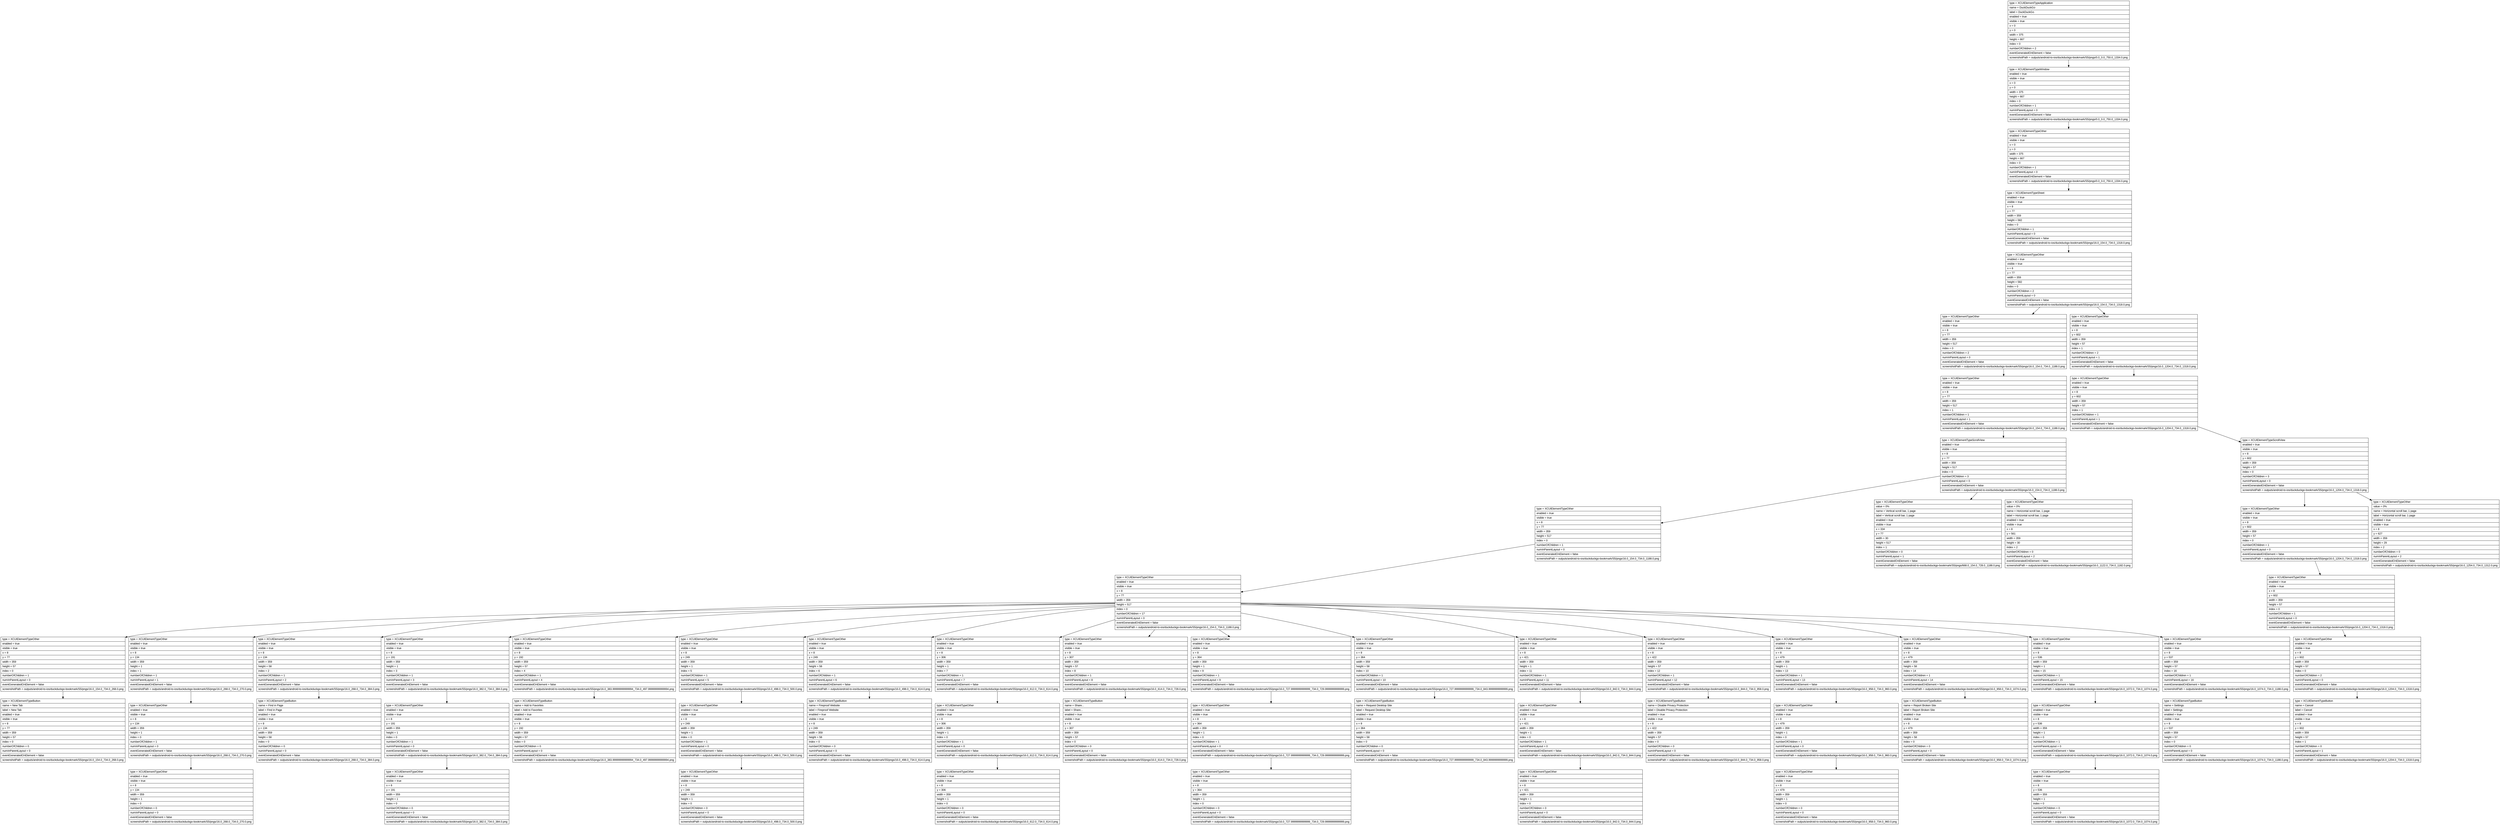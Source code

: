 digraph Layout {

	node [shape=record fontname=Arial];

	0	[label="{type = XCUIElementTypeApplication\l|name = DuckDuckGo\l|label = DuckDuckGo\l|enabled = true\l|visible = true\l|x = 0\l|y = 0\l|width = 375\l|height = 667\l|index = 0\l|numberOfChildren = 2\l|eventGeneratedOnElement = false \l|screenshotPath = outputs/android-to-ios/duckduckgo-bookmark/S5/pngs/0.0_0.0_750.0_1334.0.png\l}"]
	1	[label="{type = XCUIElementTypeWindow\l|enabled = true\l|visible = true\l|x = 0\l|y = 0\l|width = 375\l|height = 667\l|index = 0\l|numberOfChildren = 1\l|numInParentLayout = 0\l|eventGeneratedOnElement = false \l|screenshotPath = outputs/android-to-ios/duckduckgo-bookmark/S5/pngs/0.0_0.0_750.0_1334.0.png\l}"]
	2	[label="{type = XCUIElementTypeOther\l|enabled = true\l|visible = true\l|x = 0\l|y = 0\l|width = 375\l|height = 667\l|index = 0\l|numberOfChildren = 1\l|numInParentLayout = 0\l|eventGeneratedOnElement = false \l|screenshotPath = outputs/android-to-ios/duckduckgo-bookmark/S5/pngs/0.0_0.0_750.0_1334.0.png\l}"]
	3	[label="{type = XCUIElementTypeSheet\l|enabled = true\l|visible = true\l|x = 8\l|y = 77\l|width = 359\l|height = 582\l|index = 0\l|numberOfChildren = 1\l|numInParentLayout = 0\l|eventGeneratedOnElement = false \l|screenshotPath = outputs/android-to-ios/duckduckgo-bookmark/S5/pngs/16.0_154.0_734.0_1318.0.png\l}"]
	4	[label="{type = XCUIElementTypeOther\l|enabled = true\l|visible = true\l|x = 8\l|y = 77\l|width = 359\l|height = 582\l|index = 0\l|numberOfChildren = 2\l|numInParentLayout = 0\l|eventGeneratedOnElement = false \l|screenshotPath = outputs/android-to-ios/duckduckgo-bookmark/S5/pngs/16.0_154.0_734.0_1318.0.png\l}"]
	5	[label="{type = XCUIElementTypeOther\l|enabled = true\l|visible = true\l|x = 8\l|y = 77\l|width = 359\l|height = 517\l|index = 0\l|numberOfChildren = 2\l|numInParentLayout = 0\l|eventGeneratedOnElement = false \l|screenshotPath = outputs/android-to-ios/duckduckgo-bookmark/S5/pngs/16.0_154.0_734.0_1188.0.png\l}"]
	6	[label="{type = XCUIElementTypeOther\l|enabled = true\l|visible = true\l|x = 8\l|y = 602\l|width = 359\l|height = 57\l|index = 1\l|numberOfChildren = 2\l|numInParentLayout = 1\l|eventGeneratedOnElement = false \l|screenshotPath = outputs/android-to-ios/duckduckgo-bookmark/S5/pngs/16.0_1204.0_734.0_1318.0.png\l}"]
	7	[label="{type = XCUIElementTypeOther\l|enabled = true\l|visible = true\l|x = 8\l|y = 77\l|width = 359\l|height = 517\l|index = 1\l|numberOfChildren = 1\l|numInParentLayout = 1\l|eventGeneratedOnElement = false \l|screenshotPath = outputs/android-to-ios/duckduckgo-bookmark/S5/pngs/16.0_154.0_734.0_1188.0.png\l}"]
	8	[label="{type = XCUIElementTypeOther\l|enabled = true\l|visible = true\l|x = 8\l|y = 602\l|width = 359\l|height = 57\l|index = 1\l|numberOfChildren = 1\l|numInParentLayout = 1\l|eventGeneratedOnElement = false \l|screenshotPath = outputs/android-to-ios/duckduckgo-bookmark/S5/pngs/16.0_1204.0_734.0_1318.0.png\l}"]
	9	[label="{type = XCUIElementTypeScrollView\l|enabled = true\l|visible = true\l|x = 8\l|y = 77\l|width = 359\l|height = 517\l|index = 0\l|numberOfChildren = 3\l|numInParentLayout = 0\l|eventGeneratedOnElement = false \l|screenshotPath = outputs/android-to-ios/duckduckgo-bookmark/S5/pngs/16.0_154.0_734.0_1188.0.png\l}"]
	10	[label="{type = XCUIElementTypeScrollView\l|enabled = true\l|visible = true\l|x = 8\l|y = 602\l|width = 359\l|height = 57\l|index = 0\l|numberOfChildren = 3\l|numInParentLayout = 0\l|eventGeneratedOnElement = false \l|screenshotPath = outputs/android-to-ios/duckduckgo-bookmark/S5/pngs/16.0_1204.0_734.0_1318.0.png\l}"]
	11	[label="{type = XCUIElementTypeOther\l|enabled = true\l|visible = true\l|x = 8\l|y = 77\l|width = 359\l|height = 517\l|index = 0\l|numberOfChildren = 1\l|numInParentLayout = 0\l|eventGeneratedOnElement = false \l|screenshotPath = outputs/android-to-ios/duckduckgo-bookmark/S5/pngs/16.0_154.0_734.0_1188.0.png\l}"]
	12	[label="{type = XCUIElementTypeOther\l|value = 0%\l|name = Vertical scroll bar, 1 page\l|label = Vertical scroll bar, 1 page\l|enabled = true\l|visible = true\l|x = 334\l|y = 77\l|width = 30\l|height = 517\l|index = 1\l|numberOfChildren = 0\l|numInParentLayout = 1\l|eventGeneratedOnElement = false \l|screenshotPath = outputs/android-to-ios/duckduckgo-bookmark/S5/pngs/668.0_154.0_728.0_1188.0.png\l}"]
	13	[label="{type = XCUIElementTypeOther\l|value = 0%\l|name = Horizontal scroll bar, 1 page\l|label = Horizontal scroll bar, 1 page\l|enabled = true\l|visible = true\l|x = 8\l|y = 561\l|width = 359\l|height = 30\l|index = 2\l|numberOfChildren = 0\l|numInParentLayout = 2\l|eventGeneratedOnElement = false \l|screenshotPath = outputs/android-to-ios/duckduckgo-bookmark/S5/pngs/16.0_1122.0_734.0_1182.0.png\l}"]
	14	[label="{type = XCUIElementTypeOther\l|enabled = true\l|visible = true\l|x = 8\l|y = 602\l|width = 359\l|height = 57\l|index = 0\l|numberOfChildren = 1\l|numInParentLayout = 0\l|eventGeneratedOnElement = false \l|screenshotPath = outputs/android-to-ios/duckduckgo-bookmark/S5/pngs/16.0_1204.0_734.0_1318.0.png\l}"]
	15	[label="{type = XCUIElementTypeOther\l|value = 0%\l|name = Horizontal scroll bar, 1 page\l|label = Horizontal scroll bar, 1 page\l|enabled = true\l|visible = true\l|x = 8\l|y = 627\l|width = 359\l|height = 29\l|index = 2\l|numberOfChildren = 0\l|numInParentLayout = 2\l|eventGeneratedOnElement = false \l|screenshotPath = outputs/android-to-ios/duckduckgo-bookmark/S5/pngs/16.0_1254.0_734.0_1312.0.png\l}"]
	16	[label="{type = XCUIElementTypeOther\l|enabled = true\l|visible = true\l|x = 8\l|y = 77\l|width = 359\l|height = 517\l|index = 0\l|numberOfChildren = 17\l|numInParentLayout = 0\l|eventGeneratedOnElement = false \l|screenshotPath = outputs/android-to-ios/duckduckgo-bookmark/S5/pngs/16.0_154.0_734.0_1188.0.png\l}"]
	17	[label="{type = XCUIElementTypeOther\l|enabled = true\l|visible = true\l|x = 8\l|y = 602\l|width = 359\l|height = 57\l|index = 0\l|numberOfChildren = 1\l|numInParentLayout = 0\l|eventGeneratedOnElement = false \l|screenshotPath = outputs/android-to-ios/duckduckgo-bookmark/S5/pngs/16.0_1204.0_734.0_1318.0.png\l}"]
	18	[label="{type = XCUIElementTypeOther\l|enabled = true\l|visible = true\l|x = 8\l|y = 77\l|width = 359\l|height = 57\l|index = 0\l|numberOfChildren = 1\l|numInParentLayout = 0\l|eventGeneratedOnElement = false \l|screenshotPath = outputs/android-to-ios/duckduckgo-bookmark/S5/pngs/16.0_154.0_734.0_268.0.png\l}"]
	19	[label="{type = XCUIElementTypeOther\l|enabled = true\l|visible = true\l|x = 8\l|y = 134\l|width = 359\l|height = 1\l|index = 1\l|numberOfChildren = 1\l|numInParentLayout = 1\l|eventGeneratedOnElement = false \l|screenshotPath = outputs/android-to-ios/duckduckgo-bookmark/S5/pngs/16.0_268.0_734.0_270.0.png\l}"]
	20	[label="{type = XCUIElementTypeOther\l|enabled = true\l|visible = true\l|x = 8\l|y = 134\l|width = 359\l|height = 58\l|index = 2\l|numberOfChildren = 1\l|numInParentLayout = 2\l|eventGeneratedOnElement = false \l|screenshotPath = outputs/android-to-ios/duckduckgo-bookmark/S5/pngs/16.0_268.0_734.0_384.0.png\l}"]
	21	[label="{type = XCUIElementTypeOther\l|enabled = true\l|visible = true\l|x = 8\l|y = 191\l|width = 359\l|height = 1\l|index = 3\l|numberOfChildren = 1\l|numInParentLayout = 3\l|eventGeneratedOnElement = false \l|screenshotPath = outputs/android-to-ios/duckduckgo-bookmark/S5/pngs/16.0_382.0_734.0_384.0.png\l}"]
	22	[label="{type = XCUIElementTypeOther\l|enabled = true\l|visible = true\l|x = 8\l|y = 192\l|width = 359\l|height = 57\l|index = 4\l|numberOfChildren = 1\l|numInParentLayout = 4\l|eventGeneratedOnElement = false \l|screenshotPath = outputs/android-to-ios/duckduckgo-bookmark/S5/pngs/16.0_383.99999999999994_734.0_497.99999999999994.png\l}"]
	23	[label="{type = XCUIElementTypeOther\l|enabled = true\l|visible = true\l|x = 8\l|y = 249\l|width = 359\l|height = 1\l|index = 5\l|numberOfChildren = 1\l|numInParentLayout = 5\l|eventGeneratedOnElement = false \l|screenshotPath = outputs/android-to-ios/duckduckgo-bookmark/S5/pngs/16.0_498.0_734.0_500.0.png\l}"]
	24	[label="{type = XCUIElementTypeOther\l|enabled = true\l|visible = true\l|x = 8\l|y = 249\l|width = 359\l|height = 58\l|index = 6\l|numberOfChildren = 1\l|numInParentLayout = 6\l|eventGeneratedOnElement = false \l|screenshotPath = outputs/android-to-ios/duckduckgo-bookmark/S5/pngs/16.0_498.0_734.0_614.0.png\l}"]
	25	[label="{type = XCUIElementTypeOther\l|enabled = true\l|visible = true\l|x = 8\l|y = 306\l|width = 359\l|height = 1\l|index = 7\l|numberOfChildren = 1\l|numInParentLayout = 7\l|eventGeneratedOnElement = false \l|screenshotPath = outputs/android-to-ios/duckduckgo-bookmark/S5/pngs/16.0_612.0_734.0_614.0.png\l}"]
	26	[label="{type = XCUIElementTypeOther\l|enabled = true\l|visible = true\l|x = 8\l|y = 307\l|width = 359\l|height = 57\l|index = 8\l|numberOfChildren = 1\l|numInParentLayout = 8\l|eventGeneratedOnElement = false \l|screenshotPath = outputs/android-to-ios/duckduckgo-bookmark/S5/pngs/16.0_614.0_734.0_728.0.png\l}"]
	27	[label="{type = XCUIElementTypeOther\l|enabled = true\l|visible = true\l|x = 8\l|y = 364\l|width = 359\l|height = 1\l|index = 9\l|numberOfChildren = 1\l|numInParentLayout = 9\l|eventGeneratedOnElement = false \l|screenshotPath = outputs/android-to-ios/duckduckgo-bookmark/S5/pngs/16.0_727.9999999999999_734.0_729.9999999999999.png\l}"]
	28	[label="{type = XCUIElementTypeOther\l|enabled = true\l|visible = true\l|x = 8\l|y = 364\l|width = 359\l|height = 58\l|index = 10\l|numberOfChildren = 1\l|numInParentLayout = 10\l|eventGeneratedOnElement = false \l|screenshotPath = outputs/android-to-ios/duckduckgo-bookmark/S5/pngs/16.0_727.9999999999999_734.0_843.9999999999999.png\l}"]
	29	[label="{type = XCUIElementTypeOther\l|enabled = true\l|visible = true\l|x = 8\l|y = 421\l|width = 359\l|height = 1\l|index = 11\l|numberOfChildren = 1\l|numInParentLayout = 11\l|eventGeneratedOnElement = false \l|screenshotPath = outputs/android-to-ios/duckduckgo-bookmark/S5/pngs/16.0_842.0_734.0_844.0.png\l}"]
	30	[label="{type = XCUIElementTypeOther\l|enabled = true\l|visible = true\l|x = 8\l|y = 422\l|width = 359\l|height = 57\l|index = 12\l|numberOfChildren = 1\l|numInParentLayout = 12\l|eventGeneratedOnElement = false \l|screenshotPath = outputs/android-to-ios/duckduckgo-bookmark/S5/pngs/16.0_844.0_734.0_958.0.png\l}"]
	31	[label="{type = XCUIElementTypeOther\l|enabled = true\l|visible = true\l|x = 8\l|y = 479\l|width = 359\l|height = 1\l|index = 13\l|numberOfChildren = 1\l|numInParentLayout = 13\l|eventGeneratedOnElement = false \l|screenshotPath = outputs/android-to-ios/duckduckgo-bookmark/S5/pngs/16.0_958.0_734.0_960.0.png\l}"]
	32	[label="{type = XCUIElementTypeOther\l|enabled = true\l|visible = true\l|x = 8\l|y = 479\l|width = 359\l|height = 58\l|index = 14\l|numberOfChildren = 1\l|numInParentLayout = 14\l|eventGeneratedOnElement = false \l|screenshotPath = outputs/android-to-ios/duckduckgo-bookmark/S5/pngs/16.0_958.0_734.0_1074.0.png\l}"]
	33	[label="{type = XCUIElementTypeOther\l|enabled = true\l|visible = true\l|x = 8\l|y = 536\l|width = 359\l|height = 1\l|index = 15\l|numberOfChildren = 1\l|numInParentLayout = 15\l|eventGeneratedOnElement = false \l|screenshotPath = outputs/android-to-ios/duckduckgo-bookmark/S5/pngs/16.0_1072.0_734.0_1074.0.png\l}"]
	34	[label="{type = XCUIElementTypeOther\l|enabled = true\l|visible = true\l|x = 8\l|y = 537\l|width = 359\l|height = 57\l|index = 16\l|numberOfChildren = 1\l|numInParentLayout = 16\l|eventGeneratedOnElement = false \l|screenshotPath = outputs/android-to-ios/duckduckgo-bookmark/S5/pngs/16.0_1074.0_734.0_1188.0.png\l}"]
	35	[label="{type = XCUIElementTypeOther\l|enabled = true\l|visible = true\l|x = 8\l|y = 602\l|width = 359\l|height = 57\l|index = 0\l|numberOfChildren = 2\l|numInParentLayout = 0\l|eventGeneratedOnElement = false \l|screenshotPath = outputs/android-to-ios/duckduckgo-bookmark/S5/pngs/16.0_1204.0_734.0_1318.0.png\l}"]
	36	[label="{type = XCUIElementTypeButton\l|name = New Tab\l|label = New Tab\l|enabled = true\l|visible = true\l|x = 8\l|y = 77\l|width = 359\l|height = 57\l|index = 0\l|numberOfChildren = 0\l|numInParentLayout = 0\l|eventGeneratedOnElement = false \l|screenshotPath = outputs/android-to-ios/duckduckgo-bookmark/S5/pngs/16.0_154.0_734.0_268.0.png\l}"]
	37	[label="{type = XCUIElementTypeOther\l|enabled = true\l|visible = true\l|x = 8\l|y = 134\l|width = 359\l|height = 1\l|index = 0\l|numberOfChildren = 1\l|numInParentLayout = 0\l|eventGeneratedOnElement = false \l|screenshotPath = outputs/android-to-ios/duckduckgo-bookmark/S5/pngs/16.0_268.0_734.0_270.0.png\l}"]
	38	[label="{type = XCUIElementTypeButton\l|name = Find in Page\l|label = Find in Page\l|enabled = true\l|visible = true\l|x = 8\l|y = 134\l|width = 359\l|height = 58\l|index = 0\l|numberOfChildren = 0\l|numInParentLayout = 0\l|eventGeneratedOnElement = false \l|screenshotPath = outputs/android-to-ios/duckduckgo-bookmark/S5/pngs/16.0_268.0_734.0_384.0.png\l}"]
	39	[label="{type = XCUIElementTypeOther\l|enabled = true\l|visible = true\l|x = 8\l|y = 191\l|width = 359\l|height = 1\l|index = 0\l|numberOfChildren = 1\l|numInParentLayout = 0\l|eventGeneratedOnElement = false \l|screenshotPath = outputs/android-to-ios/duckduckgo-bookmark/S5/pngs/16.0_382.0_734.0_384.0.png\l}"]
	40	[label="{type = XCUIElementTypeButton\l|name = Add to Favorites\l|label = Add to Favorites\l|enabled = true\l|visible = true\l|x = 8\l|y = 192\l|width = 359\l|height = 57\l|index = 0\l|numberOfChildren = 0\l|numInParentLayout = 0\l|eventGeneratedOnElement = false \l|screenshotPath = outputs/android-to-ios/duckduckgo-bookmark/S5/pngs/16.0_383.99999999999994_734.0_497.99999999999994.png\l}"]
	41	[label="{type = XCUIElementTypeOther\l|enabled = true\l|visible = true\l|x = 8\l|y = 249\l|width = 359\l|height = 1\l|index = 0\l|numberOfChildren = 1\l|numInParentLayout = 0\l|eventGeneratedOnElement = false \l|screenshotPath = outputs/android-to-ios/duckduckgo-bookmark/S5/pngs/16.0_498.0_734.0_500.0.png\l}"]
	42	[label="{type = XCUIElementTypeButton\l|name = Fireproof Website\l|label = Fireproof Website\l|enabled = true\l|visible = true\l|x = 8\l|y = 249\l|width = 359\l|height = 58\l|index = 0\l|numberOfChildren = 0\l|numInParentLayout = 0\l|eventGeneratedOnElement = false \l|screenshotPath = outputs/android-to-ios/duckduckgo-bookmark/S5/pngs/16.0_498.0_734.0_614.0.png\l}"]
	43	[label="{type = XCUIElementTypeOther\l|enabled = true\l|visible = true\l|x = 8\l|y = 306\l|width = 359\l|height = 1\l|index = 0\l|numberOfChildren = 1\l|numInParentLayout = 0\l|eventGeneratedOnElement = false \l|screenshotPath = outputs/android-to-ios/duckduckgo-bookmark/S5/pngs/16.0_612.0_734.0_614.0.png\l}"]
	44	[label="{type = XCUIElementTypeButton\l|name = Share...\l|label = Share...\l|enabled = true\l|visible = true\l|x = 8\l|y = 307\l|width = 359\l|height = 57\l|index = 0\l|numberOfChildren = 0\l|numInParentLayout = 0\l|eventGeneratedOnElement = false \l|screenshotPath = outputs/android-to-ios/duckduckgo-bookmark/S5/pngs/16.0_614.0_734.0_728.0.png\l}"]
	45	[label="{type = XCUIElementTypeOther\l|enabled = true\l|visible = true\l|x = 8\l|y = 364\l|width = 359\l|height = 1\l|index = 0\l|numberOfChildren = 1\l|numInParentLayout = 0\l|eventGeneratedOnElement = false \l|screenshotPath = outputs/android-to-ios/duckduckgo-bookmark/S5/pngs/16.0_727.9999999999999_734.0_729.9999999999999.png\l}"]
	46	[label="{type = XCUIElementTypeButton\l|name = Request Desktop Site\l|label = Request Desktop Site\l|enabled = true\l|visible = true\l|x = 8\l|y = 364\l|width = 359\l|height = 58\l|index = 0\l|numberOfChildren = 0\l|numInParentLayout = 0\l|eventGeneratedOnElement = false \l|screenshotPath = outputs/android-to-ios/duckduckgo-bookmark/S5/pngs/16.0_727.9999999999999_734.0_843.9999999999999.png\l}"]
	47	[label="{type = XCUIElementTypeOther\l|enabled = true\l|visible = true\l|x = 8\l|y = 421\l|width = 359\l|height = 1\l|index = 0\l|numberOfChildren = 1\l|numInParentLayout = 0\l|eventGeneratedOnElement = false \l|screenshotPath = outputs/android-to-ios/duckduckgo-bookmark/S5/pngs/16.0_842.0_734.0_844.0.png\l}"]
	48	[label="{type = XCUIElementTypeButton\l|name = Disable Privacy Protection\l|label = Disable Privacy Protection\l|enabled = true\l|visible = true\l|x = 8\l|y = 422\l|width = 359\l|height = 57\l|index = 0\l|numberOfChildren = 0\l|numInParentLayout = 0\l|eventGeneratedOnElement = false \l|screenshotPath = outputs/android-to-ios/duckduckgo-bookmark/S5/pngs/16.0_844.0_734.0_958.0.png\l}"]
	49	[label="{type = XCUIElementTypeOther\l|enabled = true\l|visible = true\l|x = 8\l|y = 479\l|width = 359\l|height = 1\l|index = 0\l|numberOfChildren = 1\l|numInParentLayout = 0\l|eventGeneratedOnElement = false \l|screenshotPath = outputs/android-to-ios/duckduckgo-bookmark/S5/pngs/16.0_958.0_734.0_960.0.png\l}"]
	50	[label="{type = XCUIElementTypeButton\l|name = Report Broken Site\l|label = Report Broken Site\l|enabled = true\l|visible = true\l|x = 8\l|y = 479\l|width = 359\l|height = 58\l|index = 0\l|numberOfChildren = 0\l|numInParentLayout = 0\l|eventGeneratedOnElement = false \l|screenshotPath = outputs/android-to-ios/duckduckgo-bookmark/S5/pngs/16.0_958.0_734.0_1074.0.png\l}"]
	51	[label="{type = XCUIElementTypeOther\l|enabled = true\l|visible = true\l|x = 8\l|y = 536\l|width = 359\l|height = 1\l|index = 0\l|numberOfChildren = 1\l|numInParentLayout = 0\l|eventGeneratedOnElement = false \l|screenshotPath = outputs/android-to-ios/duckduckgo-bookmark/S5/pngs/16.0_1072.0_734.0_1074.0.png\l}"]
	52	[label="{type = XCUIElementTypeButton\l|name = Settings\l|label = Settings\l|enabled = true\l|visible = true\l|x = 8\l|y = 537\l|width = 359\l|height = 57\l|index = 0\l|numberOfChildren = 0\l|numInParentLayout = 0\l|eventGeneratedOnElement = false \l|screenshotPath = outputs/android-to-ios/duckduckgo-bookmark/S5/pngs/16.0_1074.0_734.0_1188.0.png\l}"]
	53	[label="{type = XCUIElementTypeButton\l|name = Cancel\l|label = Cancel\l|enabled = true\l|visible = true\l|x = 8\l|y = 602\l|width = 359\l|height = 57\l|index = 1\l|numberOfChildren = 0\l|numInParentLayout = 1\l|eventGeneratedOnElement = false \l|screenshotPath = outputs/android-to-ios/duckduckgo-bookmark/S5/pngs/16.0_1204.0_734.0_1318.0.png\l}"]
	54	[label="{type = XCUIElementTypeOther\l|enabled = true\l|visible = true\l|x = 8\l|y = 134\l|width = 359\l|height = 1\l|index = 0\l|numberOfChildren = 0\l|numInParentLayout = 0\l|eventGeneratedOnElement = false \l|screenshotPath = outputs/android-to-ios/duckduckgo-bookmark/S5/pngs/16.0_268.0_734.0_270.0.png\l}"]
	55	[label="{type = XCUIElementTypeOther\l|enabled = true\l|visible = true\l|x = 8\l|y = 191\l|width = 359\l|height = 1\l|index = 0\l|numberOfChildren = 0\l|numInParentLayout = 0\l|eventGeneratedOnElement = false \l|screenshotPath = outputs/android-to-ios/duckduckgo-bookmark/S5/pngs/16.0_382.0_734.0_384.0.png\l}"]
	56	[label="{type = XCUIElementTypeOther\l|enabled = true\l|visible = true\l|x = 8\l|y = 249\l|width = 359\l|height = 1\l|index = 0\l|numberOfChildren = 0\l|numInParentLayout = 0\l|eventGeneratedOnElement = false \l|screenshotPath = outputs/android-to-ios/duckduckgo-bookmark/S5/pngs/16.0_498.0_734.0_500.0.png\l}"]
	57	[label="{type = XCUIElementTypeOther\l|enabled = true\l|visible = true\l|x = 8\l|y = 306\l|width = 359\l|height = 1\l|index = 0\l|numberOfChildren = 0\l|numInParentLayout = 0\l|eventGeneratedOnElement = false \l|screenshotPath = outputs/android-to-ios/duckduckgo-bookmark/S5/pngs/16.0_612.0_734.0_614.0.png\l}"]
	58	[label="{type = XCUIElementTypeOther\l|enabled = true\l|visible = true\l|x = 8\l|y = 364\l|width = 359\l|height = 1\l|index = 0\l|numberOfChildren = 0\l|numInParentLayout = 0\l|eventGeneratedOnElement = false \l|screenshotPath = outputs/android-to-ios/duckduckgo-bookmark/S5/pngs/16.0_727.9999999999999_734.0_729.9999999999999.png\l}"]
	59	[label="{type = XCUIElementTypeOther\l|enabled = true\l|visible = true\l|x = 8\l|y = 421\l|width = 359\l|height = 1\l|index = 0\l|numberOfChildren = 0\l|numInParentLayout = 0\l|eventGeneratedOnElement = false \l|screenshotPath = outputs/android-to-ios/duckduckgo-bookmark/S5/pngs/16.0_842.0_734.0_844.0.png\l}"]
	60	[label="{type = XCUIElementTypeOther\l|enabled = true\l|visible = true\l|x = 8\l|y = 479\l|width = 359\l|height = 1\l|index = 0\l|numberOfChildren = 0\l|numInParentLayout = 0\l|eventGeneratedOnElement = false \l|screenshotPath = outputs/android-to-ios/duckduckgo-bookmark/S5/pngs/16.0_958.0_734.0_960.0.png\l}"]
	61	[label="{type = XCUIElementTypeOther\l|enabled = true\l|visible = true\l|x = 8\l|y = 536\l|width = 359\l|height = 1\l|index = 0\l|numberOfChildren = 0\l|numInParentLayout = 0\l|eventGeneratedOnElement = false \l|screenshotPath = outputs/android-to-ios/duckduckgo-bookmark/S5/pngs/16.0_1072.0_734.0_1074.0.png\l}"]


	0 -> 1
	1 -> 2
	2 -> 3
	3 -> 4
	4 -> 5
	4 -> 6
	5 -> 7
	6 -> 8
	7 -> 9
	8 -> 10
	9 -> 11
	9 -> 12
	9 -> 13
	10 -> 14
	10 -> 15
	11 -> 16
	14 -> 17
	16 -> 18
	16 -> 19
	16 -> 20
	16 -> 21
	16 -> 22
	16 -> 23
	16 -> 24
	16 -> 25
	16 -> 26
	16 -> 27
	16 -> 28
	16 -> 29
	16 -> 30
	16 -> 31
	16 -> 32
	16 -> 33
	16 -> 34
	17 -> 35
	18 -> 36
	19 -> 37
	20 -> 38
	21 -> 39
	22 -> 40
	23 -> 41
	24 -> 42
	25 -> 43
	26 -> 44
	27 -> 45
	28 -> 46
	29 -> 47
	30 -> 48
	31 -> 49
	32 -> 50
	33 -> 51
	34 -> 52
	35 -> 53
	37 -> 54
	39 -> 55
	41 -> 56
	43 -> 57
	45 -> 58
	47 -> 59
	49 -> 60
	51 -> 61


}